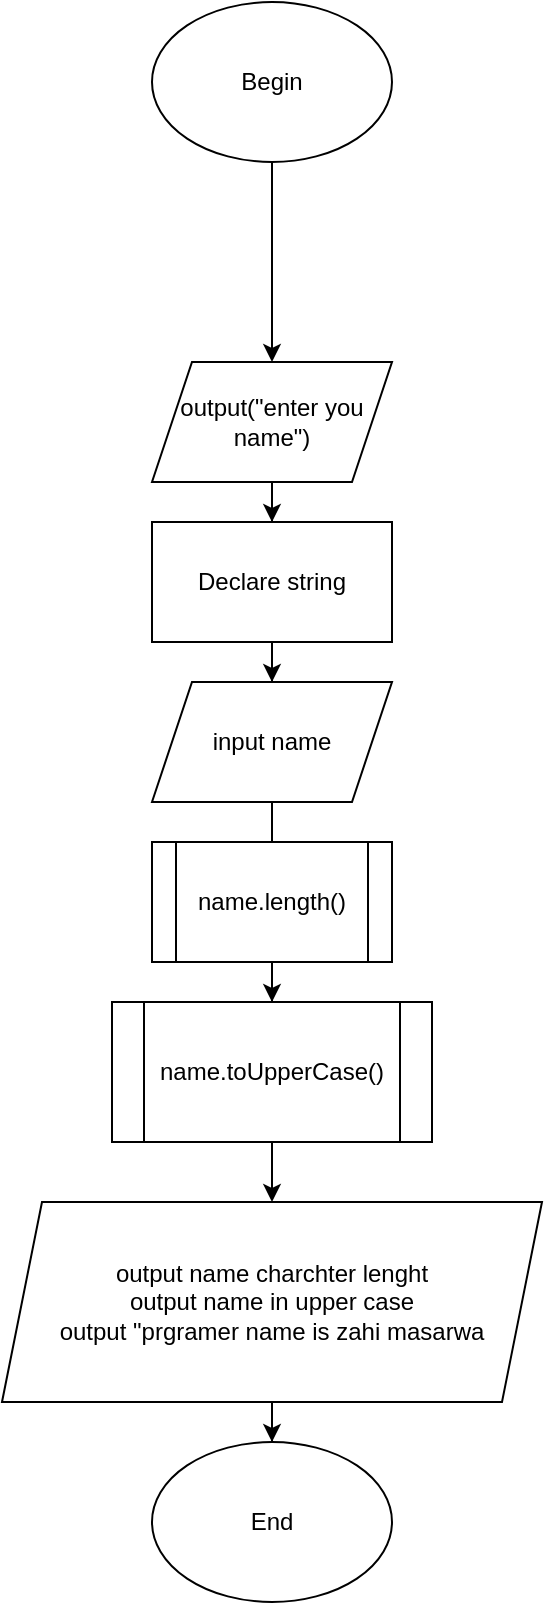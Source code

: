 <mxfile version="14.1.8" type="device"><diagram id="C5RBs43oDa-KdzZeNtuy" name="Page-1"><mxGraphModel dx="1092" dy="494" grid="1" gridSize="10" guides="1" tooltips="1" connect="1" arrows="1" fold="1" page="1" pageScale="1" pageWidth="827" pageHeight="1169" math="0" shadow="0"><root><mxCell id="WIyWlLk6GJQsqaUBKTNV-0"/><mxCell id="WIyWlLk6GJQsqaUBKTNV-1" parent="WIyWlLk6GJQsqaUBKTNV-0"/><mxCell id="FUOK2uH3NAKR39sQbmiP-2" value="" style="edgeStyle=orthogonalEdgeStyle;rounded=0;orthogonalLoop=1;jettySize=auto;html=1;" parent="WIyWlLk6GJQsqaUBKTNV-1" source="FUOK2uH3NAKR39sQbmiP-0" target="FUOK2uH3NAKR39sQbmiP-5" edge="1"><mxGeometry relative="1" as="geometry"><mxPoint x="310" y="140" as="targetPoint"/></mxGeometry></mxCell><mxCell id="FUOK2uH3NAKR39sQbmiP-0" value="Begin" style="ellipse;whiteSpace=wrap;html=1;" parent="WIyWlLk6GJQsqaUBKTNV-1" vertex="1"><mxGeometry x="250" y="40" width="120" height="80" as="geometry"/></mxCell><mxCell id="FUOK2uH3NAKR39sQbmiP-9" value="" style="edgeStyle=orthogonalEdgeStyle;rounded=0;orthogonalLoop=1;jettySize=auto;html=1;" parent="WIyWlLk6GJQsqaUBKTNV-1" source="FUOK2uH3NAKR39sQbmiP-3" target="FUOK2uH3NAKR39sQbmiP-8" edge="1"><mxGeometry relative="1" as="geometry"/></mxCell><mxCell id="FUOK2uH3NAKR39sQbmiP-3" value="Declare string" style="whiteSpace=wrap;html=1;" parent="WIyWlLk6GJQsqaUBKTNV-1" vertex="1"><mxGeometry x="250" y="300" width="120" height="60" as="geometry"/></mxCell><mxCell id="FUOK2uH3NAKR39sQbmiP-7" value="" style="edgeStyle=orthogonalEdgeStyle;rounded=0;orthogonalLoop=1;jettySize=auto;html=1;" parent="WIyWlLk6GJQsqaUBKTNV-1" source="FUOK2uH3NAKR39sQbmiP-5" target="FUOK2uH3NAKR39sQbmiP-3" edge="1"><mxGeometry relative="1" as="geometry"/></mxCell><mxCell id="FUOK2uH3NAKR39sQbmiP-5" value="output(&quot;enter you name&quot;)" style="shape=parallelogram;perimeter=parallelogramPerimeter;whiteSpace=wrap;html=1;fixedSize=1;" parent="WIyWlLk6GJQsqaUBKTNV-1" vertex="1"><mxGeometry x="250" y="220" width="120" height="60" as="geometry"/></mxCell><mxCell id="FUOK2uH3NAKR39sQbmiP-11" value="" style="edgeStyle=orthogonalEdgeStyle;rounded=0;orthogonalLoop=1;jettySize=auto;html=1;" parent="WIyWlLk6GJQsqaUBKTNV-1" source="FUOK2uH3NAKR39sQbmiP-8" edge="1"><mxGeometry relative="1" as="geometry"><mxPoint x="310" y="520" as="targetPoint"/></mxGeometry></mxCell><mxCell id="FUOK2uH3NAKR39sQbmiP-8" value="input name" style="shape=parallelogram;perimeter=parallelogramPerimeter;whiteSpace=wrap;html=1;fixedSize=1;" parent="WIyWlLk6GJQsqaUBKTNV-1" vertex="1"><mxGeometry x="250" y="380" width="120" height="60" as="geometry"/></mxCell><mxCell id="FUOK2uH3NAKR39sQbmiP-14" value="" style="edgeStyle=orthogonalEdgeStyle;rounded=0;orthogonalLoop=1;jettySize=auto;html=1;" parent="WIyWlLk6GJQsqaUBKTNV-1" source="FUOK2uH3NAKR39sQbmiP-12" target="FUOK2uH3NAKR39sQbmiP-13" edge="1"><mxGeometry relative="1" as="geometry"/></mxCell><mxCell id="FUOK2uH3NAKR39sQbmiP-12" value="name.length()" style="shape=process;whiteSpace=wrap;html=1;backgroundOutline=1;" parent="WIyWlLk6GJQsqaUBKTNV-1" vertex="1"><mxGeometry x="250" y="460" width="120" height="60" as="geometry"/></mxCell><mxCell id="FUOK2uH3NAKR39sQbmiP-16" value="" style="edgeStyle=orthogonalEdgeStyle;rounded=0;orthogonalLoop=1;jettySize=auto;html=1;" parent="WIyWlLk6GJQsqaUBKTNV-1" source="FUOK2uH3NAKR39sQbmiP-13" target="FUOK2uH3NAKR39sQbmiP-15" edge="1"><mxGeometry relative="1" as="geometry"/></mxCell><mxCell id="FUOK2uH3NAKR39sQbmiP-13" value="name.toUpperCase()" style="shape=process;whiteSpace=wrap;html=1;backgroundOutline=1;" parent="WIyWlLk6GJQsqaUBKTNV-1" vertex="1"><mxGeometry x="230" y="540" width="160" height="70" as="geometry"/></mxCell><mxCell id="FUOK2uH3NAKR39sQbmiP-18" value="" style="edgeStyle=orthogonalEdgeStyle;rounded=0;orthogonalLoop=1;jettySize=auto;html=1;" parent="WIyWlLk6GJQsqaUBKTNV-1" source="FUOK2uH3NAKR39sQbmiP-15" target="FUOK2uH3NAKR39sQbmiP-17" edge="1"><mxGeometry relative="1" as="geometry"/></mxCell><mxCell id="FUOK2uH3NAKR39sQbmiP-15" value="output name charchter lenght&lt;br&gt;output name in upper case&lt;br&gt;output &quot;prgramer name is zahi masarwa" style="shape=parallelogram;perimeter=parallelogramPerimeter;whiteSpace=wrap;html=1;fixedSize=1;" parent="WIyWlLk6GJQsqaUBKTNV-1" vertex="1"><mxGeometry x="175" y="640" width="270" height="100" as="geometry"/></mxCell><mxCell id="FUOK2uH3NAKR39sQbmiP-17" value="End" style="ellipse;whiteSpace=wrap;html=1;" parent="WIyWlLk6GJQsqaUBKTNV-1" vertex="1"><mxGeometry x="250" y="760" width="120" height="80" as="geometry"/></mxCell></root></mxGraphModel></diagram></mxfile>